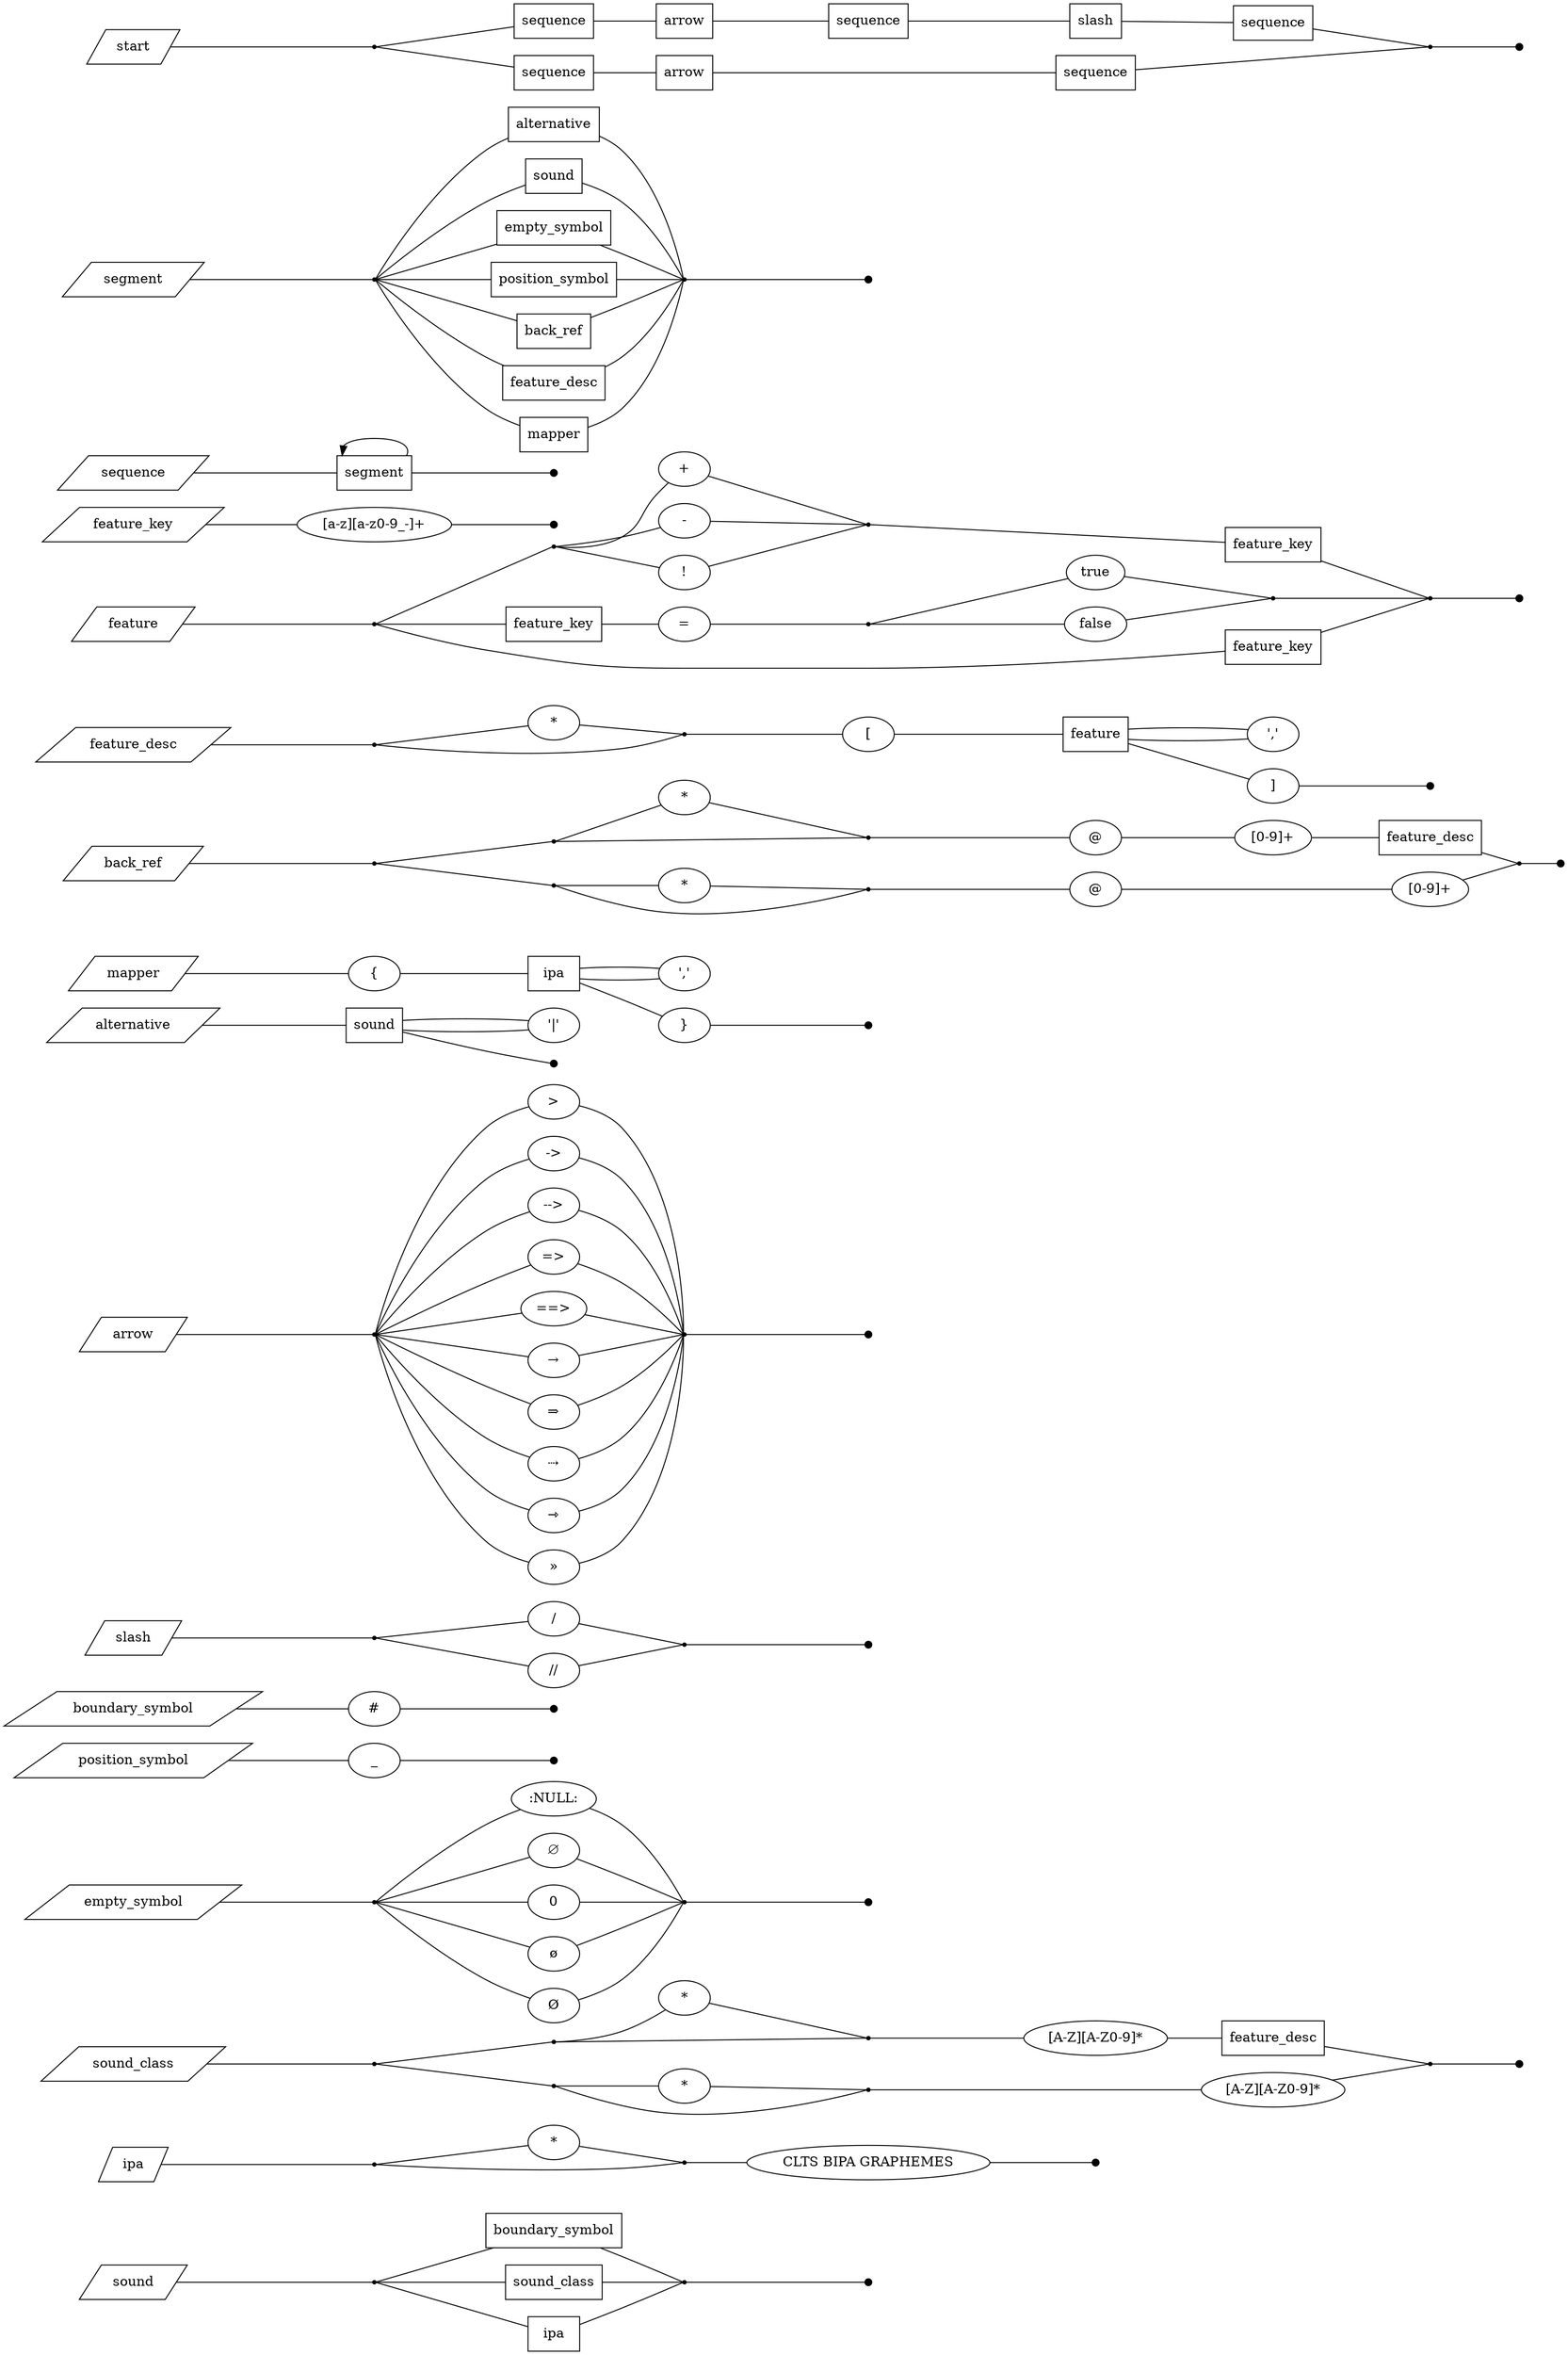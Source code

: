 strict digraph {
	graph [bb="-3.9345,0,1451.4,2425",
		packMode=clust,
		rankdir=LR,
		splines=true
	];
	node [label="\N"];
	n1	 [height=0.5,
		label=boundary_symbol,
		pos="485.16,126",
		shape=box,
		width=1.5972];
	n5	 [height=0.05,
		label="",
		pos="611.66,72",
		shape=point,
		size="1e-10",
		width=0.05];
	n1 -> n5	 [arrowhead=none,
		pos="527.97,107.87 561.31,93.407 603.46,75.126 609.84,72.358"];
	n6	 [height=0.1,
		label="",
		pos="791.15,72",
		shape=point,
		width=0.1];
	n5 -> n6	 [arrowhead=none,
		pos="613.8,72 627.73,72 765.85,72 787.35,72"];
	n2	 [height=0.5,
		label=sound_class,
		pos="485.16,72",
		shape=box,
		width=1.1389];
	n2 -> n5	 [arrowhead=none,
		pos="526.24,72 559.79,72 603.23,72 609.81,72"];
	n3	 [height=0.5,
		label=ipa,
		pos="485.16,18",
		shape=box,
		width=0.75];
	n3 -> n5	 [arrowhead=none,
		pos="512.26,29.32 545.92,43.918 601.15,67.873 609.57,71.526"];
	n4	 [height=0.05,
		label="",
		pos="323.42,72",
		shape=point,
		size="1e-10",
		width=0.05];
	n4 -> n1	 [arrowhead=none,
		pos="325.44,72.345 333.52,75.075 387.96,93.479 430.86,107.98"];
	n4 -> n2	 [arrowhead=none,
		pos="325.44,72 334.37,72 399.93,72 443.96,72"];
	n4 -> n3	 [arrowhead=none,
		pos="325.44,71.655 335.38,68.296 415.49,41.215 457.95,26.86"];
	sound	 [height=0.5,
		label=sound,
		pos="109.59,72",
		shape=parallelogram,
		width=1.3391];
	sound -> n4	 [arrowhead=none,
		pos="147,72 203.78,72 308.28,72 321.12,72"];
	n7	 [height=0.5,
		label="*",
		pos="485.16,218",
		width=0.75];
	n9	 [height=0.05,
		label="",
		pos="611.66,186",
		shape=point,
		size="1e-10",
		width=0.05];
	n7 -> n9	 [arrowhead=none,
		len="1e-06",
		pos="510.76,211.68 544.21,203.08 600.89,188.51 609.54,186.29"];
	n10	 [height=0.5,
		label="CLTS BIPA GRAPHEMES",
		pos="791.15,186",
		width=3.0694];
	n9 -> n10	 [arrowhead=none,
		pos="613.8,186 619.73,186 648.19,186 680.56,186"];
	n11	 [height=0.1,
		label="",
		pos="1005.2,186",
		shape=point,
		width=0.1];
	n10 -> n11	 [arrowhead=none,
		pos="901.92,186 946.4,186 989.99,186 1001.4,186"];
	n8	 [height=0.05,
		label="",
		pos="323.42,195",
		shape=point,
		size="1e-10",
		width=0.05];
	n8 -> n7	 [arrowhead=none,
		len="1e-06",
		pos="325.44,195.15 335.43,196.59 416.35,208.24 458.63,214.32"];
	n8 -> n9	 [arrowhead=none,
		pos="325.44,194.96 333.31,194.62 385.35,192.4 427.66,191 503.9,188.48 598.03,186.29 609.5,186.03"];
	ipa	 [height=0.5,
		label=ipa,
		pos="109.59,195",
		shape=parallelogram,
		width=0.90716];
	ipa -> n8	 [arrowhead=none,
		pos="134.89,195 187.92,195 310.22,195 321.57,195"];
	n12	 [height=0.5,
		label="*",
		pos="611.66,367",
		width=0.75];
	n14	 [height=0.05,
		label="",
		pos="791.15,325",
		shape=point,
		size="1e-10",
		width=0.05];
	n12 -> n14	 [arrowhead=none,
		len="1e-06",
		pos="637.34,361.16 683.06,350.34 777.36,328.03 788.97,325.28"];
	n15	 [height=0.5,
		label="[A-Z][A-Z0-9]*",
		pos="1005.2,325",
		width=1.8776];
	n14 -> n15	 [arrowhead=none,
		pos="793.1,325 802.45,325 879.28,325 937.58,325"];
	n16	 [height=0.5,
		label=feature_desc,
		pos="1176.4,325",
		shape=box,
		width=1.1806];
	n15 -> n16	 [arrowhead=none,
		pos="1073.1,325 1093.6,325 1115.6,325 1133.9,325"];
	n22	 [height=0.05,
		label="",
		pos="1322.5,298",
		shape=point,
		size="1e-10",
		width=0.05];
	n16 -> n22	 [arrowhead=none,
		pos="1219.1,317.19 1258.3,309.84 1312.3,299.73 1320.5,298.2"];
	n13	 [height=0.05,
		label="",
		pos="485.16,321",
		shape=point,
		size="1e-10",
		width=0.05];
	n13 -> n12	 [arrowhead=none,
		len="1e-06",
		pos="486.98,321.07 492.15,321.54 520.76,324.4 542.66,332 559.72,337.92 577.85,347.42 591.09,355.04"];
	n13 -> n14	 [arrowhead=none,
		pos="487.04,321.01 504.31,321.24 772.58,324.77 789.34,324.99"];
	n23	 [height=0.1,
		label="",
		pos="1404.6,298",
		shape=point,
		width=0.1];
	n22 -> n23	 [arrowhead=none,
		pos="1324.4,298 1332.2,298 1388,298 1400.9,298"];
	n17	 [height=0.5,
		label="*",
		pos="611.66,275",
		width=0.75];
	n19	 [height=0.05,
		label="",
		pos="791.15,271",
		shape=point,
		size="1e-10",
		width=0.05];
	n17 -> n19	 [arrowhead=none,
		len="1e-06",
		pos="638.85,274.41 685.14,273.37 777.62,271.28 789,271.03"];
	n20	 [height=0.5,
		label="[A-Z][A-Z0-9]*",
		pos="1176.4,271",
		width=1.8776];
	n19 -> n20	 [arrowhead=none,
		pos="793.25,271 809.57,271 1003.4,271 1108.6,271"];
	n20 -> n22	 [arrowhead=none,
		pos="1232.3,281.28 1269.9,288.32 1314,296.59 1320.7,297.84"];
	n18	 [height=0.05,
		label="",
		pos="485.16,275",
		shape=point,
		size="1e-10",
		width=0.05];
	n18 -> n17	 [arrowhead=none,
		len="1e-06",
		pos="487.56,275 496.94,275 551.31,275 584.58,275"];
	n18 -> n19	 [arrowhead=none,
		pos="487.05,274.63 493.95,271.82 539.58,253.59 578.66,248 666.41,235.46 775.51,266.65 788.81,270.59"];
	n21	 [height=0.05,
		label="",
		pos="323.42,298",
		shape=point,
		size="1e-10",
		width=0.05];
	n21 -> n13	 [arrowhead=none,
		pos="325.44,298.15 338.41,300.01 470.85,319.08 483.24,320.87"];
	n21 -> n18	 [arrowhead=none,
		pos="325.44,297.85 338.41,295.99 470.85,276.92 483.24,275.13"];
	sound_class	 [height=0.5,
		label=sound_class,
		pos="109.59,298",
		shape=parallelogram,
		width=2.2463];
	sound_class -> n21	 [arrowhead=none,
		pos="171.86,298 230.51,298 311.52,298 321.42,298"];
	n24	 [height=0.5,
		label=":NULL:",
		pos="485.16,575",
		width=1.0833];
	n30	 [height=0.05,
		label="",
		pos="611.66,467",
		shape=point,
		size="1e-10",
		width=0.05];
	n24 -> n30	 [arrowhead=none,
		pos="515.7,563.77 524.82,559.56 534.59,554.26 542.66,548 576.92,521.46 605.81,475.02 610.11,467.92"];
	n31	 [height=0.1,
		label="",
		pos="791.15,467",
		shape=point,
		width=0.1];
	n30 -> n31	 [arrowhead=none,
		pos="613.8,467 627.73,467 765.85,467 787.35,467"];
	n25	 [height=0.5,
		label=∅,
		pos="485.16,521",
		width=0.75];
	n25 -> n30	 [arrowhead=none,
		pos="508.14,511.47 541.36,497.06 601.43,471.01 609.71,467.41"];
	n26	 [height=0.5,
		label=0,
		pos="485.16,467",
		width=0.75];
	n26 -> n30	 [arrowhead=none,
		pos="512.26,467 545.92,467 601.15,467 609.57,467"];
	n27	 [height=0.5,
		label=ø,
		pos="485.16,413",
		width=0.75];
	n27 -> n30	 [arrowhead=none,
		pos="508.14,422.53 541.36,436.94 601.43,462.99 609.71,466.59"];
	n28	 [height=0.5,
		label=Ø,
		pos="485.16,359",
		width=0.75];
	n28 -> n30	 [arrowhead=none,
		pos="509.15,367.35 519.94,371.9 532.61,378.21 542.66,386 576.92,412.54 605.81,458.98 610.11,466.08"];
	n29	 [height=0.05,
		label="",
		pos="323.42,467",
		shape=point,
		size="1e-10",
		width=0.05];
	n29 -> n24	 [arrowhead=none,
		pos="325.38,467.89 332.78,474.73 381.98,519.64 427.66,548 436.53,553.5 446.69,558.68 455.93,562.99"];
	n29 -> n25	 [arrowhead=none,
		pos="325.44,467.34 335.59,470.78 418.95,498.95 460.63,513.04"];
	n29 -> n26	 [arrowhead=none,
		pos="325.44,467 335.38,467 415.49,467 457.95,467"];
	n29 -> n27	 [arrowhead=none,
		pos="325.44,466.66 335.59,463.22 418.95,435.05 460.63,420.96"];
	n29 -> n28	 [arrowhead=none,
		pos="325.38,466.11 332.78,459.27 381.98,414.36 427.66,386 438.47,379.29 451.2,373.08 461.84,368.3"];
	empty_symbol	 [height=0.5,
		label=empty_symbol,
		pos="109.59,467",
		shape=parallelogram,
		width=2.6927];
	empty_symbol -> n29	 [arrowhead=none,
		pos="183.79,467 241.19,467 312.81,467 321.54,467"];
	n32	 [height=0.5,
		label=_,
		pos="323.42,615",
		width=0.75];
	n33	 [height=0.1,
		label="",
		pos="485.16,615",
		shape=point,
		width=0.1];
	n32 -> n33	 [arrowhead=none,
		pos="350.44,615 390.76,615 465.33,615 481.16,615"];
	position_symbol	 [height=0.5,
		label=position_symbol,
		pos="109.59,615",
		shape=parallelogram,
		width=2.9375];
	position_symbol -> n32	 [arrowhead=none,
		pos="190.67,615 227.93,615 269.73,615 296.06,615"];
	n34	 [height=0.5,
		label="#",
		pos="323.42,669",
		width=0.75];
	n35	 [height=0.1,
		label="",
		pos="485.16,669",
		shape=point,
		width=0.1];
	n34 -> n35	 [arrowhead=none,
		pos="350.44,669 390.76,669 465.33,669 481.16,669"];
	boundary_symbol	 [height=0.5,
		label=boundary_symbol,
		pos="109.59,669",
		shape=parallelogram,
		width=3.1535];
	boundary_symbol -> n34	 [arrowhead=none,
		pos="197.05,669 232.75,669 271.49,669 296.32,669"];
	n36	 [height=0.5,
		label="/",
		pos="485.16,763",
		width=0.75];
	n39	 [height=0.05,
		label="",
		pos="611.66,736",
		shape=point,
		size="1e-10",
		width=0.05];
	n36 -> n39	 [arrowhead=none,
		pos="511.06,757.6 544.55,750.34 600.94,738.11 609.55,736.24"];
	n40	 [height=0.1,
		label="",
		pos="791.15,736",
		shape=point,
		width=0.1];
	n39 -> n40	 [arrowhead=none,
		pos="613.8,736 627.73,736 765.85,736 787.35,736"];
	n37	 [height=0.5,
		label="//",
		pos="485.16,709",
		width=0.75];
	n37 -> n39	 [arrowhead=none,
		pos="511.06,714.4 544.55,721.66 600.94,733.89 609.55,735.76"];
	n38	 [height=0.05,
		label="",
		pos="323.42,743",
		shape=point,
		size="1e-10",
		width=0.05];
	n38 -> n36	 [arrowhead=none,
		pos="325.44,743.13 335.4,744.38 415.92,754.46 458.29,759.76"];
	n38 -> n37	 [arrowhead=none,
		pos="325.44,742.78 335.48,740.65 417.21,723.25 459.3,714.29"];
	slash	 [height=0.5,
		label=slash,
		pos="109.59,743",
		shape=parallelogram,
		width=1.2095];
	slash -> n38	 [arrowhead=none,
		pos="143.22,743 198.93,743 307.68,743 321.06,743"];
	n41	 [height=0.5,
		label=">",
		pos="485.16,1303",
		width=0.75];
	n52	 [height=0.05,
		label="",
		pos="611.66,1060",
		shape=point,
		size="1e-10",
		width=0.05];
	n41 -> n52	 [arrowhead=none,
		pos="510.39,1296.4 521.59,1292.2 534.25,1285.7 542.66,1276 604.52,1204.8 610.16,1077.3 610.63,1061.6"];
	n53	 [height=0.1,
		label="",
		pos="791.15,1060",
		shape=point,
		width=0.1];
	n52 -> n53	 [arrowhead=none,
		pos="613.8,1060 627.73,1060 765.85,1060 787.35,1060"];
	n42	 [height=0.5,
		label="->",
		pos="485.16,1249",
		width=0.75];
	n42 -> n52	 [arrowhead=none,
		pos="510.29,1241.9 521.33,1237.6 533.89,1231.2 542.66,1222 592.74,1169.4 608.48,1074.6 610.45,1061.5"];
	n43	 [height=0.5,
		label="-->",
		pos="485.16,1195",
		width=0.75];
	n43 -> n52	 [arrowhead=none,
		pos="509.64,1187.2 520.54,1182.8 533.16,1176.5 542.66,1168 581.72,1133.2 606.56,1070.8 610.2,1061.2"];
	n44	 [height=0.5,
		label="=>",
		pos="485.16,1141",
		width=0.75];
	n44 -> n52	 [arrowhead=none,
		pos="508.51,1131.7 519.15,1127 531.88,1120.7 542.66,1114 572.32,1095.5 604.07,1066.2 609.77,1060.8"];
	n45	 [height=0.5,
		label="==>",
		pos="485.16,1087",
		width=0.75];
	n45 -> n52	 [arrowhead=none,
		pos="511.06,1081.6 544.55,1074.3 600.94,1062.1 609.55,1060.2"];
	n46	 [height=0.5,
		label=→,
		pos="485.16,1033",
		width=0.75];
	n46 -> n52	 [arrowhead=none,
		pos="511.06,1038.4 544.55,1045.7 600.94,1057.9 609.55,1059.8"];
	n47	 [height=0.5,
		label=⇒,
		pos="485.16,979",
		width=0.75];
	n47 -> n52	 [arrowhead=none,
		pos="508.51,988.27 519.15,993.04 531.88,999.26 542.66,1006 572.32,1024.5 604.07,1053.8 609.77,1059.2"];
	n48	 [height=0.5,
		label=⇢,
		pos="485.16,925",
		width=0.75];
	n48 -> n52	 [arrowhead=none,
		pos="509.64,932.76 520.54,937.18 533.16,943.54 542.66,952 581.72,986.77 606.56,1049.2 610.2,1058.8"];
	n49	 [height=0.5,
		label=⇾,
		pos="485.16,871",
		width=0.75];
	n49 -> n52	 [arrowhead=none,
		pos="510.29,878.09 521.33,882.36 533.89,888.79 542.66,898 592.74,950.56 608.48,1045.4 610.45,1058.5"];
	n50	 [height=0.5,
		label=»,
		pos="485.16,817",
		width=0.75];
	n50 -> n52	 [arrowhead=none,
		pos="510.39,823.63 521.59,827.82 534.25,834.31 542.66,844 604.52,915.25 610.16,1042.7 610.63,1058.4"];
	n51	 [height=0.05,
		label="",
		pos="323.42,1060",
		shape=point,
		size="1e-10",
		width=0.05];
	n51 -> n41	 [arrowhead=none,
		pos="324.75,1061.6 328.1,1077.3 357.13,1205.5 427.66,1276 436.66,1285 449.23,1291.4 460.24,1295.7"];
	n51 -> n42	 [arrowhead=none,
		pos="324.88,1061.2 329.43,1073 367.73,1168.9 427.66,1222 437.19,1230.4 449.81,1236.8 460.7,1241.2"];
	n51 -> n43	 [arrowhead=none,
		pos="325.14,1061 331.4,1069.6 377.67,1131.8 427.66,1168 437.97,1175.5 450.65,1181.7 461.39,1186.4"];
	n51 -> n44	 [arrowhead=none,
		pos="325.43,1060.5 333.25,1064.8 384.97,1092.6 427.66,1114 439.14,1119.7 452.04,1125.9 462.61,1130.9"];
	n51 -> n45	 [arrowhead=none,
		pos="325.44,1060.2 335.43,1061.9 416.35,1075.5 458.63,1082.7"];
	n51 -> n46	 [arrowhead=none,
		pos="325.44,1059.8 335.43,1058.1 416.35,1044.5 458.63,1037.3"];
	n51 -> n47	 [arrowhead=none,
		pos="325.43,1059.5 333.25,1055.2 384.97,1027.4 427.66,1006 439.14,1000.3 452.04,994.08 462.61,989.08"];
	n51 -> n48	 [arrowhead=none,
		pos="325.14,1059 331.4,1050.4 377.67,988.21 427.66,952 437.97,944.54 450.65,938.26 461.39,933.64"];
	n51 -> n49	 [arrowhead=none,
		pos="324.88,1058.8 329.43,1047 367.73,951.05 427.66,898 437.19,889.57 449.81,883.2 460.7,878.78"];
	n51 -> n50	 [arrowhead=none,
		pos="324.75,1058.4 328.1,1042.7 357.13,914.53 427.66,844 436.66,835.01 449.23,828.59 460.24,824.28"];
	arrow	 [height=0.5,
		label=arrow,
		pos="109.59,1060",
		shape=parallelogram,
		width=1.3103];
	arrow -> n51	 [arrowhead=none,
		pos="146.52,1060 203.18,1060 308.2,1060 321.11,1060"];
	n54	 [height=0.5,
		label=sound,
		pos="323.42,1383",
		shape=box,
		width=0.75];
	n55	 [height=0.5,
		label="'|'",
		pos="485.16,1383",
		width=0.75];
	n54 -> n55	 [arrowhead=none,
		pos="350.44,1377.9 380.5,1375.7 429.61,1375.7 459.21,1377.9"];
	n56	 [height=0.1,
		label="",
		pos="485.16,1343",
		shape=point,
		width=0.1];
	n54 -> n56	 [arrowhead=none,
		pos="350.68,1375.9 371.51,1370.3 401.4,1362.5 427.66,1356 448.39,1350.9 473.53,1345.3 481.57,1343.6"];
	n55 -> n54	 [arrowhead=none,
		pos="459.21,1388.1 429.61,1390.3 380.5,1390.3 350.44,1388.1"];
	alternative	 [height=0.5,
		label=alternative,
		pos="109.59,1383",
		shape=parallelogram,
		width=2.0303];
	alternative -> n54	 [arrowhead=none,
		pos="165.69,1383 207.74,1383 263.79,1383 296.21,1383"];
	n57	 [height=0.5,
		label="{",
		pos="323.42,1437",
		width=0.75];
	n58	 [height=0.5,
		label=ipa,
		pos="485.16,1437",
		shape=box,
		width=0.75];
	n57 -> n58	 [arrowhead=none,
		pos="350.44,1437 380.15,1437 428.45,1437 458.15,1437"];
	n59	 [height=0.5,
		label="','",
		pos="611.66,1437",
		width=0.75];
	n58 -> n59	 [arrowhead=none,
		pos="512.26,1431.4 533.94,1429.8 564.57,1429.9 585.87,1431.5"];
	n60	 [height=0.5,
		label="}",
		pos="611.66,1383",
		width=0.75];
	n58 -> n60	 [arrowhead=none,
		pos="512.26,1425.7 534.8,1415.9 567,1401.9 588.35,1392.7"];
	n59 -> n58	 [arrowhead=none,
		pos="585.87,1442.5 564.57,1444.1 533.94,1444.2 512.26,1442.6"];
	n61	 [height=0.1,
		label="",
		pos="791.15,1383",
		shape=point,
		width=0.1];
	n60 -> n61	 [arrowhead=none,
		pos="638.85,1383 683.21,1383 769.99,1383 787.16,1383"];
	mapper	 [height=0.5,
		label=mapper,
		pos="109.59,1437",
		shape=parallelogram,
		width=1.5983];
	mapper -> n57	 [arrowhead=none,
		pos="153.46,1437 196.25,1437 260.64,1437 296.31,1437"];
	n62	 [height=0.5,
		label="*",
		pos="611.66,1621",
		width=0.75];
	n64	 [height=0.05,
		label="",
		pos="791.15,1579",
		shape=point,
		size="1e-10",
		width=0.05];
	n62 -> n64	 [arrowhead=none,
		len="1e-06",
		pos="637.34,1615.2 683.06,1604.3 777.36,1582 788.97,1579.3"];
	n65	 [height=0.5,
		label="@",
		pos="1005.2,1579",
		width=0.75];
	n64 -> n65	 [arrowhead=none,
		pos="793.1,1579 804.9,1579 924.16,1579 978.05,1579"];
	n66	 [height=0.5,
		label="[0-9]+",
		pos="1176.4,1579",
		width=0.94444];
	n65 -> n66	 [arrowhead=none,
		pos="1032.3,1579 1061.9,1579 1110.2,1579 1142.4,1579"];
	n67	 [height=0.5,
		label=feature_desc,
		pos="1322.5,1579",
		shape=box,
		width=1.1806];
	n66 -> n67	 [arrowhead=none,
		pos="1210.5,1579 1231.1,1579 1257.8,1579 1279.8,1579"];
	n63	 [height=0.05,
		label="",
		pos="485.16,1575",
		shape=point,
		size="1e-10",
		width=0.05];
	n63 -> n62	 [arrowhead=none,
		len="1e-06",
		pos="486.96,1575.3 494.52,1578.1 554.17,1600.1 587.8,1612.6"];
	n63 -> n64	 [arrowhead=none,
		pos="487.04,1575 504.31,1575.2 772.58,1578.8 789.34,1579"];
	n74	 [height=0.05,
		label="",
		pos="1404.6,1552",
		shape=point,
		size="1e-10",
		width=0.05];
	n67 -> n74	 [arrowhead=none,
		pos="1365.4,1564.9 1382.4,1559.2 1398.9,1553.6 1402.8,1552.3"];
	n75	 [height=0.1,
		label="",
		pos="1447.8,1552",
		shape=point,
		width=0.1];
	n74 -> n75	 [arrowhead=none,
		pos="1406.6,1552 1411.9,1552 1436,1552 1444.1,1552"];
	n68	 [height=0.5,
		label="*",
		pos="611.66,1529",
		width=0.75];
	n70	 [height=0.05,
		label="",
		pos="791.15,1525",
		shape=point,
		size="1e-10",
		width=0.05];
	n68 -> n70	 [arrowhead=none,
		len="1e-06",
		pos="638.85,1528.4 685.14,1527.4 777.62,1525.3 789,1525"];
	n71	 [height=0.5,
		label="@",
		pos="1176.4,1525",
		width=0.75];
	n70 -> n71	 [arrowhead=none,
		pos="793.25,1525 812.02,1525 1065.9,1525 1149.2,1525"];
	n72	 [height=0.5,
		label="[0-9]+",
		pos="1322.5,1525",
		width=0.94444];
	n71 -> n72	 [arrowhead=none,
		pos="1203.5,1525 1227.4,1525 1262.7,1525 1288.5,1525"];
	n72 -> n74	 [arrowhead=none,
		pos="1351.5,1534.4 1371.7,1541.3 1396.5,1549.6 1402.3,1551.6"];
	n69	 [height=0.05,
		label="",
		pos="485.16,1529",
		shape=point,
		size="1e-10",
		width=0.05];
	n69 -> n68	 [arrowhead=none,
		len="1e-06",
		pos="487.56,1529 496.94,1529 551.31,1529 584.58,1529"];
	n69 -> n70	 [arrowhead=none,
		pos="487.05,1528.6 493.95,1525.8 539.58,1507.6 578.66,1502 666.41,1489.5 775.51,1520.6 788.81,1524.6"];
	n73	 [height=0.05,
		label="",
		pos="323.42,1552",
		shape=point,
		size="1e-10",
		width=0.05];
	n73 -> n63	 [arrowhead=none,
		pos="325.44,1552.1 338.41,1554 470.85,1573.1 483.24,1574.9"];
	n73 -> n69	 [arrowhead=none,
		pos="325.44,1551.9 338.41,1550 470.85,1530.9 483.24,1529.1"];
	back_ref	 [height=0.5,
		label=back_ref,
		pos="109.59,1552",
		shape=parallelogram,
		width=1.7567];
	back_ref -> n73	 [arrowhead=none,
		pos="158.13,1552 216.68,1552 309.84,1552 321.26,1552"];
	n76	 [height=0.5,
		label="*",
		pos="485.16,1691",
		width=0.75];
	n78	 [height=0.05,
		label="",
		pos="611.66,1687",
		shape=point,
		size="1e-10",
		width=0.05];
	n76 -> n78	 [arrowhead=none,
		len="1e-06",
		pos="512.26,1690.2 545.92,1689.1 601.15,1687.3 609.57,1687"];
	n79	 [height=0.5,
		label="[",
		pos="791.15,1687",
		width=0.75];
	n78 -> n79	 [arrowhead=none,
		pos="613.8,1687 625.08,1687 717.69,1687 764,1687"];
	n80	 [height=0.5,
		label=feature,
		pos="1005.2,1687",
		shape=box,
		width=0.75];
	n79 -> n80	 [arrowhead=none,
		pos="818.16,1687 858.86,1687 937.18,1687 978.02,1687"];
	n81	 [height=0.5,
		label="','",
		pos="1176.4,1687",
		width=0.75];
	n80 -> n81	 [arrowhead=none,
		pos="1032.3,1682 1064.5,1679.7 1118.8,1679.7 1150.4,1682"];
	n82	 [height=0.5,
		label="]",
		pos="1176.4,1633",
		width=0.75];
	n80 -> n82	 [arrowhead=none,
		pos="1032.3,1678.7 1064.9,1668.3 1120.3,1650.6 1151.8,1640.5"];
	n77	 [height=0.05,
		label="",
		pos="323.42,1668",
		shape=point,
		size="1e-10",
		width=0.05];
	n77 -> n76	 [arrowhead=none,
		len="1e-06",
		pos="325.44,1668.1 335.43,1669.6 416.35,1681.2 458.63,1687.3"];
	n77 -> n78	 [arrowhead=none,
		pos="325.82,1667.8 339.63,1665.7 452.92,1649.2 542.66,1664 571.19,1668.7 603.86,1683.8 609.74,1686.6"];
	n81 -> n80	 [arrowhead=none,
		pos="1150.4,1692 1118.8,1694.3 1064.5,1694.3 1032.3,1692"];
	n83	 [height=0.1,
		label="",
		pos="1322.5,1633",
		shape=point,
		width=0.1];
	n82 -> n83	 [arrowhead=none,
		pos="1203.5,1633 1240.2,1633 1304.1,1633 1318.5,1633"];
	feature_desc	 [height=0.5,
		label=feature_desc,
		pos="109.59,1668",
		shape=parallelogram,
		width=2.3327];
	feature_desc -> n77	 [arrowhead=none,
		pos="174.14,1668 232.64,1668 311.78,1668 321.44,1668"];
	n84	 [height=0.5,
		label="+",
		pos="611.66,1949",
		width=0.75];
	n88	 [height=0.05,
		label="",
		pos="791.15,1893",
		shape=point,
		size="1e-10",
		width=0.05];
	n84 -> n88	 [arrowhead=none,
		pos="636.6,1941.4 682.02,1927.1 777.24,1897.1 788.96,1893.4"];
	n89	 [height=0.5,
		label=feature_key,
		pos="1176.4,1887",
		shape=box,
		width=1.1111];
	n88 -> n89	 [arrowhead=none,
		pos="793.25,1893 811.15,1892.7 1042.6,1889.1 1136.4,1887.6"];
	n98	 [height=0.05,
		label="",
		pos="1322.5,1814",
		shape=point,
		size="1e-10",
		width=0.05];
	n89 -> n98	 [arrowhead=none,
		pos="1213,1869 1252.4,1849 1311.4,1819.1 1320.4,1814.6"];
	n99	 [height=0.1,
		label="",
		pos="1404.6,1814",
		shape=point,
		width=0.1];
	n98 -> n99	 [arrowhead=none,
		pos="1324.4,1814 1332.2,1814 1388,1814 1400.9,1814"];
	n85	 [height=0.5,
		label="-",
		pos="611.66,1895",
		width=0.75];
	n85 -> n88	 [arrowhead=none,
		pos="638.85,1894.7 685.14,1894.2 777.62,1893.1 789,1893"];
	n86	 [height=0.5,
		label="!",
		pos="611.66,1841",
		width=0.75];
	n86 -> n88	 [arrowhead=none,
		pos="636.6,1848 682.02,1861.3 777.24,1889.2 788.96,1892.7"];
	n87	 [height=0.05,
		label="",
		pos="485.16,1868",
		shape=point,
		size="1e-10",
		width=0.05];
	n87 -> n84	 [arrowhead=none,
		pos="487.03,1867.9 492.52,1867.6 522.73,1866.3 542.66,1878 564.46,1890.8 560.93,1904 578.66,1922 583.25,1926.7 588.57,1931.4 593.54,1935.5"];
	n87 -> n85	 [arrowhead=none,
		pos="486.96,1868.1 492.02,1868.9 520.06,1873.2 542.66,1878 557.18,1881.1 573.31,1885.1 586.21,1888.4"];
	n87 -> n86	 [arrowhead=none,
		pos="486.96,1867.8 494.37,1866.2 551.9,1853.7 585.83,1846.4"];
	n90	 [height=0.5,
		label=feature_key,
		pos="485.16,1787",
		shape=box,
		width=1.1111];
	n91	 [height=0.5,
		label="=",
		pos="611.66,1787",
		width=0.75];
	n90 -> n91	 [arrowhead=none,
		pos="525.21,1787 544.47,1787 567.18,1787 584.35,1787"];
	n94	 [height=0.05,
		label="",
		pos="791.15,1787",
		shape=point,
		size="1e-10",
		width=0.05];
	n91 -> n94	 [arrowhead=none,
		pos="638.85,1787 685.14,1787 777.62,1787 789,1787"];
	n92	 [height=0.5,
		label=true,
		pos="1005.2,1841",
		width=0.75];
	n94 -> n92	 [arrowhead=none,
		pos="793.1,1787.2 805.02,1790.3 926.59,1821.2 979.67,1834.7"];
	n93	 [height=0.5,
		label=false,
		pos="1005.2,1787",
		width=0.76389];
	n94 -> n93	 [arrowhead=none,
		pos="793.1,1787 804.87,1787 923.56,1787 977.64,1787"];
	n95	 [height=0.05,
		label="",
		pos="1176.4,1814",
		shape=point,
		size="1e-10",
		width=0.05];
	n92 -> n95	 [arrowhead=none,
		pos="1031.6,1837 1075.8,1829.9 1163.5,1815.9 1174.3,1814.2"];
	n93 -> n95	 [arrowhead=none,
		pos="1031.9,1791.1 1076.3,1798.2 1163.6,1812.1 1174.3,1813.8"];
	n95 -> n98	 [arrowhead=none,
		pos="1178.3,1814 1190,1814 1309.5,1814 1320.7,1814"];
	n96	 [height=0.5,
		label=feature_key,
		pos="791.15,1741",
		shape=box,
		width=1.1111];
	n96 -> n98	 [arrowhead=none,
		pos="831.39,1741.8 885.83,1743.4 987.24,1747.9 1072.8,1760 1179.6,1775.1 1308.8,1810.5 1320.6,1813.8"];
	n97	 [height=0.05,
		label="",
		pos="323.42,1787",
		shape=point,
		size="1e-10",
		width=0.05];
	n97 -> n87	 [arrowhead=none,
		pos="325.44,1787.5 338.41,1794.1 470.85,1861.2 483.24,1867.5"];
	n97 -> n90	 [arrowhead=none,
		pos="325.44,1787 334.45,1787 401.11,1787 445.13,1787"];
	n97 -> n96	 [arrowhead=none,
		pos="325.42,1786.7 333.17,1784 384.46,1766.7 427.66,1760 544.27,1741.9 684.23,1740.1 750.99,1740.5"];
	feature	 [height=0.5,
		label=feature,
		pos="109.59,1787",
		shape=parallelogram,
		width=1.4831];
	feature -> n97	 [arrowhead=none,
		pos="150.93,1787 208.55,1787 308.86,1787 321.17,1787"];
	n100	 [height=0.5,
		label="[a-z][a-z0-9_-]+",
		pos="323.42,1891",
		width=1.8957];
	n101	 [height=0.1,
		label="",
		pos="485.16,1891",
		shape=point,
		width=0.1];
	n100 -> n101	 [arrowhead=none,
		pos="391.7,1891 429.22,1891 470.54,1891 481.42,1891"];
	feature_key	 [height=0.5,
		label=feature_key,
		pos="109.59,1891",
		shape=parallelogram,
		width=2.1887];
	feature_key -> n100	 [arrowhead=none,
		pos="170.44,1891 196.75,1891 227.76,1891 254.88,1891"];
	n102	 [height=0.5,
		label=segment,
		pos="323.42,1945",
		shape=box,
		width=0.86111];
	n102 -> n102	 [arrowhead=none,
		dir=back,
		pos="s,294.47,1963.2 295.71,1973.3 299.71,1977.9 308.95,1981 323.42,1981 347.17,1981 356.82,1972.5 352.37,1963.2"];
	n103	 [height=0.1,
		label="",
		pos="485.16,1945",
		shape=point,
		width=0.1];
	n102 -> n103	 [arrowhead=none,
		pos="354.47,1945 395.68,1945 466.36,1945 481.33,1945"];
	sequence	 [height=0.5,
		label=sequence,
		pos="109.59,1945",
		shape=parallelogram,
		width=1.8143];
	sequence -> n102	 [arrowhead=none,
		pos="159.72,1945 200.66,1945 257.68,1945 292.21,1945"];
	n104	 [height=0.5,
		label=alternative,
		pos="485.16,2309",
		shape=box,
		width=1.0278];
	n112	 [height=0.05,
		label="",
		pos="611.66,2147",
		shape=point,
		size="1e-10",
		width=0.05];
	n104 -> n112	 [arrowhead=none,
		pos="522.22,2296.2 529.58,2292.4 536.84,2287.7 542.66,2282 587.29,2238.3 607.71,2159.2 610.36,2148.3"];
	n113	 [height=0.1,
		label="",
		pos="791.15,2147",
		shape=point,
		width=0.1];
	n112 -> n113	 [arrowhead=none,
		pos="613.8,2147 627.73,2147 765.85,2147 787.35,2147"];
	n105	 [height=0.5,
		label=sound,
		pos="485.16,2255",
		shape=box,
		width=0.75];
	n105 -> n112	 [arrowhead=none,
		pos="512.24,2245.3 522.3,2240.9 533.55,2235.1 542.66,2228 576.92,2201.5 605.81,2155 610.11,2147.9"];
	n106	 [height=0.5,
		label=empty_symbol,
		pos="485.16,2201",
		shape=box,
		width=1.3611];
	n106 -> n112	 [arrowhead=none,
		pos="527.97,2182.9 561.31,2168.4 603.46,2150.1 609.84,2147.4"];
	n107	 [height=0.5,
		label=position_symbol,
		pos="485.16,2147",
		shape=box,
		width=1.4861];
	n107 -> n112	 [arrowhead=none,
		pos="538.96,2147 569.71,2147 603.62,2147 609.7,2147"];
	n108	 [height=0.5,
		label=back_ref,
		pos="485.16,2093",
		shape=box,
		width=0.88889];
	n108 -> n112	 [arrowhead=none,
		pos="517.26,2106.5 551.25,2121.2 601.95,2143.2 609.67,2146.6"];
	n109	 [height=0.5,
		label=feature_desc,
		pos="485.16,2039",
		shape=box,
		width=1.1806];
	n109 -> n112	 [arrowhead=none,
		pos="527.81,2056.4 533.02,2059.2 538.11,2062.5 542.66,2066 576.92,2092.5 605.81,2139 610.11,2146.1"];
	n110	 [height=0.5,
		label=mapper,
		pos="485.16,1985",
		shape=box,
		width=0.80556];
	n110 -> n112	 [arrowhead=none,
		pos="514.3,1994.1 524.16,1998.4 534.74,2004.2 542.66,2012 587.29,2055.7 607.71,2134.8 610.36,2145.7"];
	n111	 [height=0.05,
		label="",
		pos="323.42,2147",
		shape=point,
		size="1e-10",
		width=0.05];
	n111 -> n104	 [arrowhead=none,
		pos="324.94,2148 330.05,2157.8 372.68,2237.4 427.66,2282 433.74,2286.9 440.87,2291.2 447.98,2294.9"];
	n111 -> n105	 [arrowhead=none,
		pos="325.38,2147.9 332.78,2154.7 381.98,2199.6 427.66,2228 437.18,2233.9 448.18,2239.4 457.94,2243.9"];
	n111 -> n106	 [arrowhead=none,
		pos="325.44,2147.3 333.84,2150.2 392.33,2170 435.88,2184.7"];
	n111 -> n107	 [arrowhead=none,
		pos="325.44,2147 333.54,2147 388.32,2147 431.28,2147"];
	n111 -> n108	 [arrowhead=none,
		pos="325.44,2146.7 335.01,2143.4 409.59,2118.2 453.03,2103.5"];
	n111 -> n109	 [arrowhead=none,
		pos="325.38,2146.1 332.78,2139.3 381.98,2094.4 427.66,2066 432.65,2062.9 438.05,2059.9 443.46,2057.1"];
	n111 -> n110	 [arrowhead=none,
		pos="324.94,2146 330.05,2136.2 372.68,2056.6 427.66,2012 436.02,2005.2 446.36,1999.6 455.91,1995.4"];
	segment	 [height=0.5,
		label=segment,
		pos="109.59,2147",
		shape=parallelogram,
		width=1.6991];
	segment -> n111	 [arrowhead=none,
		pos="156.81,2147 215.25,2147 309.67,2147 321.24,2147"];
	n114	 [height=0.5,
		label=sequence,
		pos="485.16,2405",
		shape=box,
		width=0.91667];
	n115	 [height=0.5,
		label=arrow,
		pos="611.66,2407",
		shape=box,
		width=0.75];
	n114 -> n115	 [arrowhead=none,
		pos="518.23,2405.5 538.83,2405.8 565.26,2406.3 584.58,2406.6"];
	n116	 [height=0.5,
		label=sequence,
		pos="791.15,2407",
		shape=box,
		width=0.91667];
	n115 -> n116	 [arrowhead=none,
		pos="638.85,2407 670.58,2407 724,2407 758.14,2407"];
	n117	 [height=0.5,
		label=slash,
		pos="1005.2,2407",
		shape=box,
		width=0.75];
	n116 -> n117	 [arrowhead=none,
		pos="824.37,2407 866.43,2407 939.26,2407 978.09,2407"];
	n118	 [height=0.5,
		label=sequence,
		pos="1176.4,2405",
		shape=box,
		width=0.91667];
	n117 -> n118	 [arrowhead=none,
		pos="1032.3,2406.7 1062.2,2406.3 1111.1,2405.8 1143.3,2405.4"];
	n123	 [height=0.05,
		label="",
		pos="1322.5,2380",
		shape=point,
		size="1e-10",
		width=0.05];
	n118 -> n123	 [arrowhead=none,
		pos="1209.8,2399.4 1249.3,2392.5 1311.9,2381.7 1320.5,2380.2"];
	n124	 [height=0.1,
		label="",
		pos="1404.6,2380",
		shape=point,
		width=0.1];
	n123 -> n124	 [arrowhead=none,
		pos="1324.4,2380 1332.2,2380 1388,2380 1400.9,2380"];
	n119	 [height=0.5,
		label=sequence,
		pos="611.66,2353",
		shape=box,
		width=0.91667];
	n120	 [height=0.5,
		label=arrow,
		pos="791.15,2353",
		shape=box,
		width=0.75];
	n119 -> n120	 [arrowhead=none,
		pos="644.81,2353 678.97,2353 732.35,2353 764.02,2353"];
	n121	 [height=0.5,
		label=sequence,
		pos="1005.2,2353",
		shape=box,
		width=0.91667];
	n120 -> n121	 [arrowhead=none,
		pos="818.16,2353 856.98,2353 930.03,2353 972.13,2353"];
	n121 -> n123	 [arrowhead=none,
		pos="1038.5,2355.8 1115.7,2362.4 1305.9,2378.7 1320.6,2379.9"];
	n122	 [height=0.05,
		label="",
		pos="323.42,2380",
		shape=point,
		size="1e-10",
		width=0.05];
	n122 -> n114	 [arrowhead=none,
		pos="325.44,2380.2 334.93,2381.6 408.35,2393.1 451.94,2400"];
	n122 -> n119	 [arrowhead=none,
		pos="325.24,2379.9 338.42,2378.7 506.86,2362.8 578.63,2356"];
	start	 [height=0.5,
		label=start,
		pos="109.59,2380",
		shape=parallelogram,
		width=1.0944];
	start -> n122	 [arrowhead=none,
		pos="140.04,2380 194.61,2380 307.16,2380 321.01,2380"];
}
